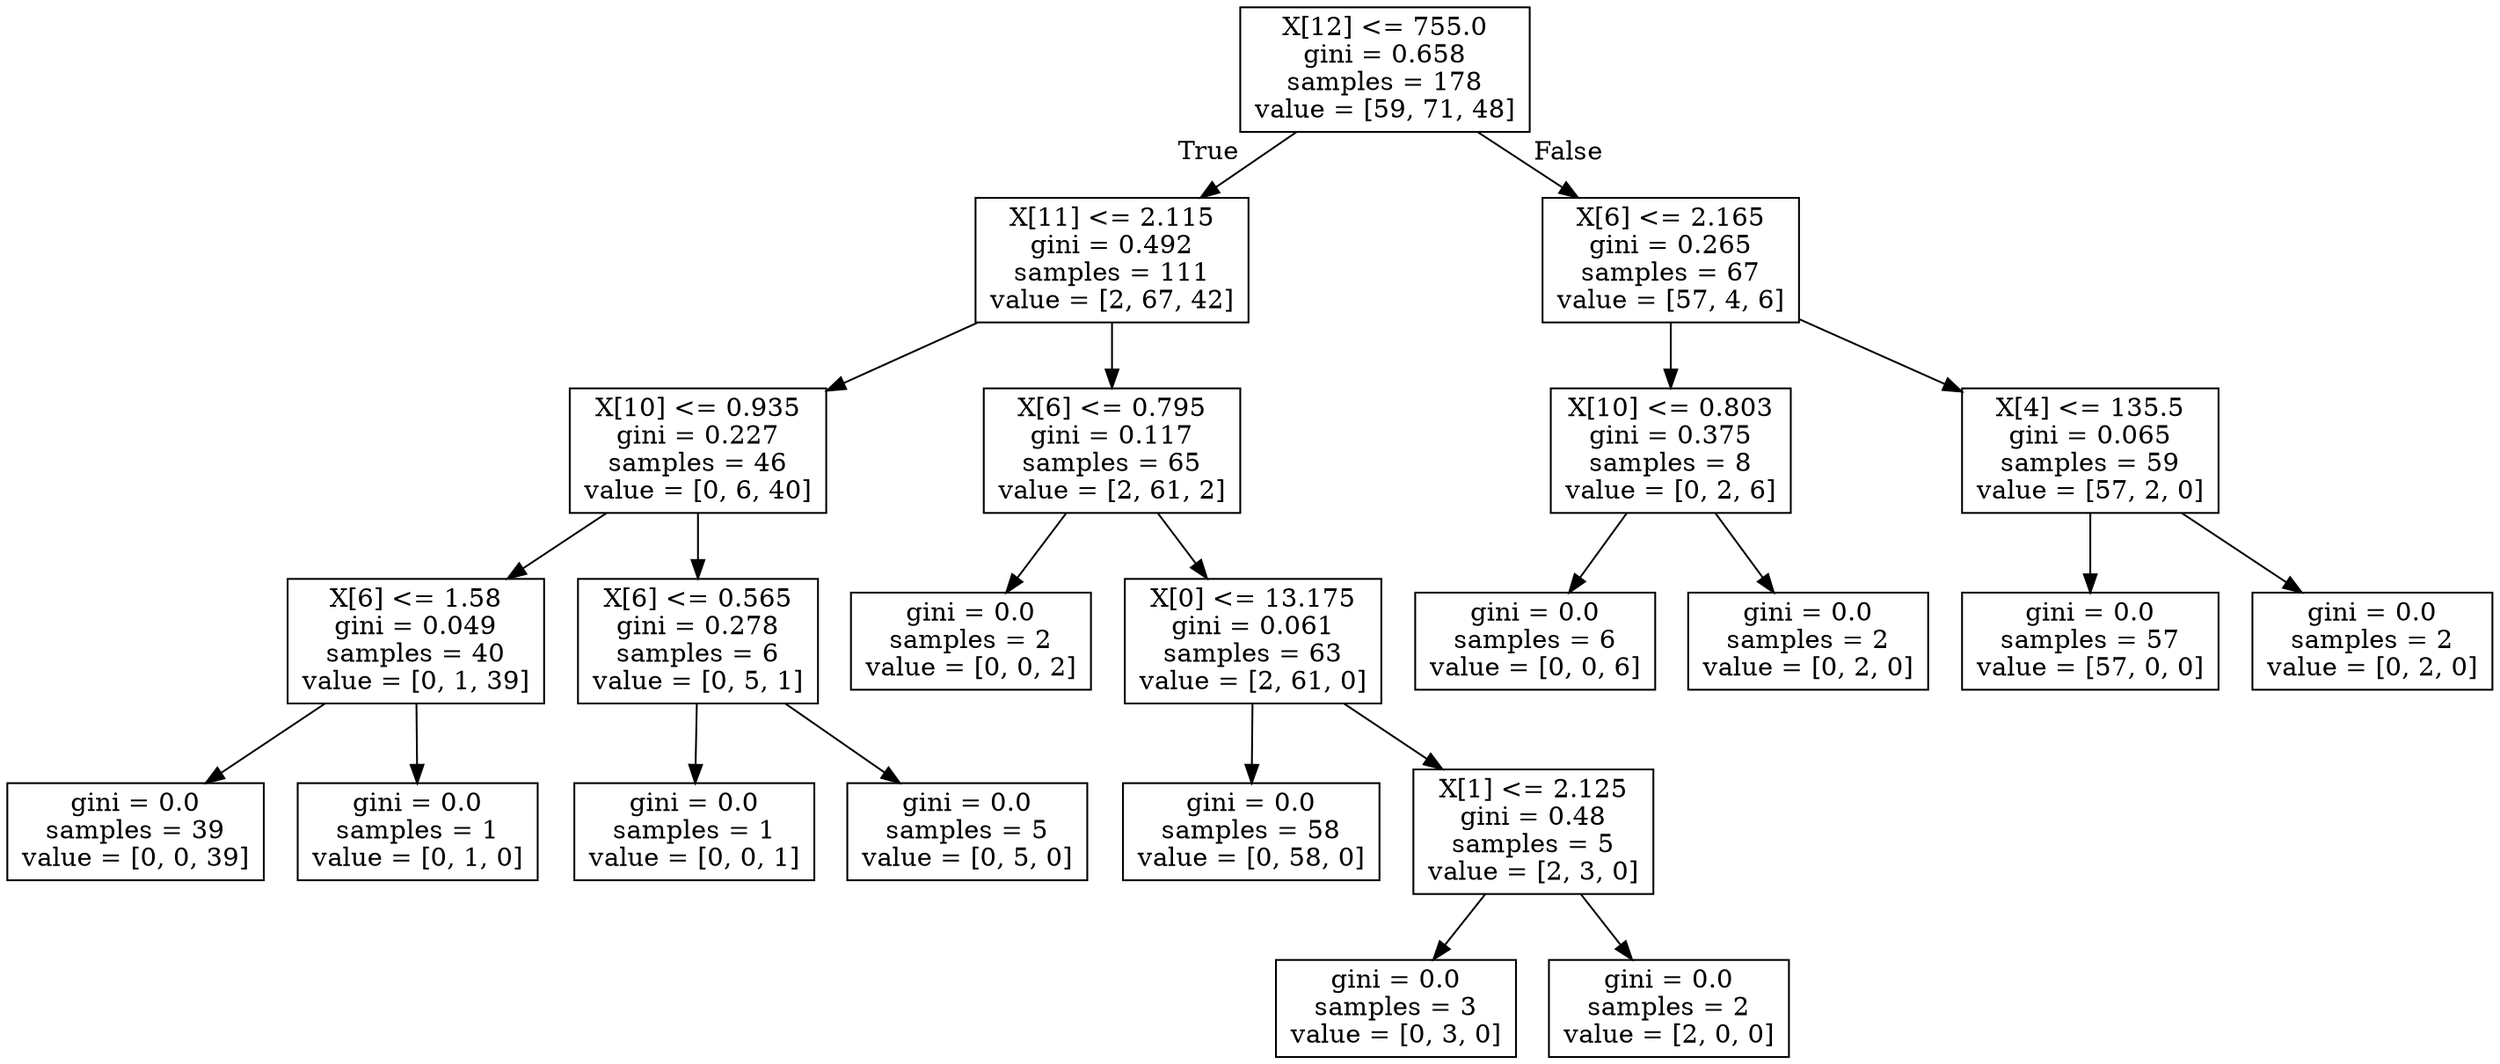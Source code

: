 digraph Tree {
node [shape=box] ;
0 [label="X[12] <= 755.0\ngini = 0.658\nsamples = 178\nvalue = [59, 71, 48]"] ;
1 [label="X[11] <= 2.115\ngini = 0.492\nsamples = 111\nvalue = [2, 67, 42]"] ;
0 -> 1 [labeldistance=2.5, labelangle=45, headlabel="True"] ;
2 [label="X[10] <= 0.935\ngini = 0.227\nsamples = 46\nvalue = [0, 6, 40]"] ;
1 -> 2 ;
3 [label="X[6] <= 1.58\ngini = 0.049\nsamples = 40\nvalue = [0, 1, 39]"] ;
2 -> 3 ;
4 [label="gini = 0.0\nsamples = 39\nvalue = [0, 0, 39]"] ;
3 -> 4 ;
5 [label="gini = 0.0\nsamples = 1\nvalue = [0, 1, 0]"] ;
3 -> 5 ;
6 [label="X[6] <= 0.565\ngini = 0.278\nsamples = 6\nvalue = [0, 5, 1]"] ;
2 -> 6 ;
7 [label="gini = 0.0\nsamples = 1\nvalue = [0, 0, 1]"] ;
6 -> 7 ;
8 [label="gini = 0.0\nsamples = 5\nvalue = [0, 5, 0]"] ;
6 -> 8 ;
9 [label="X[6] <= 0.795\ngini = 0.117\nsamples = 65\nvalue = [2, 61, 2]"] ;
1 -> 9 ;
10 [label="gini = 0.0\nsamples = 2\nvalue = [0, 0, 2]"] ;
9 -> 10 ;
11 [label="X[0] <= 13.175\ngini = 0.061\nsamples = 63\nvalue = [2, 61, 0]"] ;
9 -> 11 ;
12 [label="gini = 0.0\nsamples = 58\nvalue = [0, 58, 0]"] ;
11 -> 12 ;
13 [label="X[1] <= 2.125\ngini = 0.48\nsamples = 5\nvalue = [2, 3, 0]"] ;
11 -> 13 ;
14 [label="gini = 0.0\nsamples = 3\nvalue = [0, 3, 0]"] ;
13 -> 14 ;
15 [label="gini = 0.0\nsamples = 2\nvalue = [2, 0, 0]"] ;
13 -> 15 ;
16 [label="X[6] <= 2.165\ngini = 0.265\nsamples = 67\nvalue = [57, 4, 6]"] ;
0 -> 16 [labeldistance=2.5, labelangle=-45, headlabel="False"] ;
17 [label="X[10] <= 0.803\ngini = 0.375\nsamples = 8\nvalue = [0, 2, 6]"] ;
16 -> 17 ;
18 [label="gini = 0.0\nsamples = 6\nvalue = [0, 0, 6]"] ;
17 -> 18 ;
19 [label="gini = 0.0\nsamples = 2\nvalue = [0, 2, 0]"] ;
17 -> 19 ;
20 [label="X[4] <= 135.5\ngini = 0.065\nsamples = 59\nvalue = [57, 2, 0]"] ;
16 -> 20 ;
21 [label="gini = 0.0\nsamples = 57\nvalue = [57, 0, 0]"] ;
20 -> 21 ;
22 [label="gini = 0.0\nsamples = 2\nvalue = [0, 2, 0]"] ;
20 -> 22 ;
}
